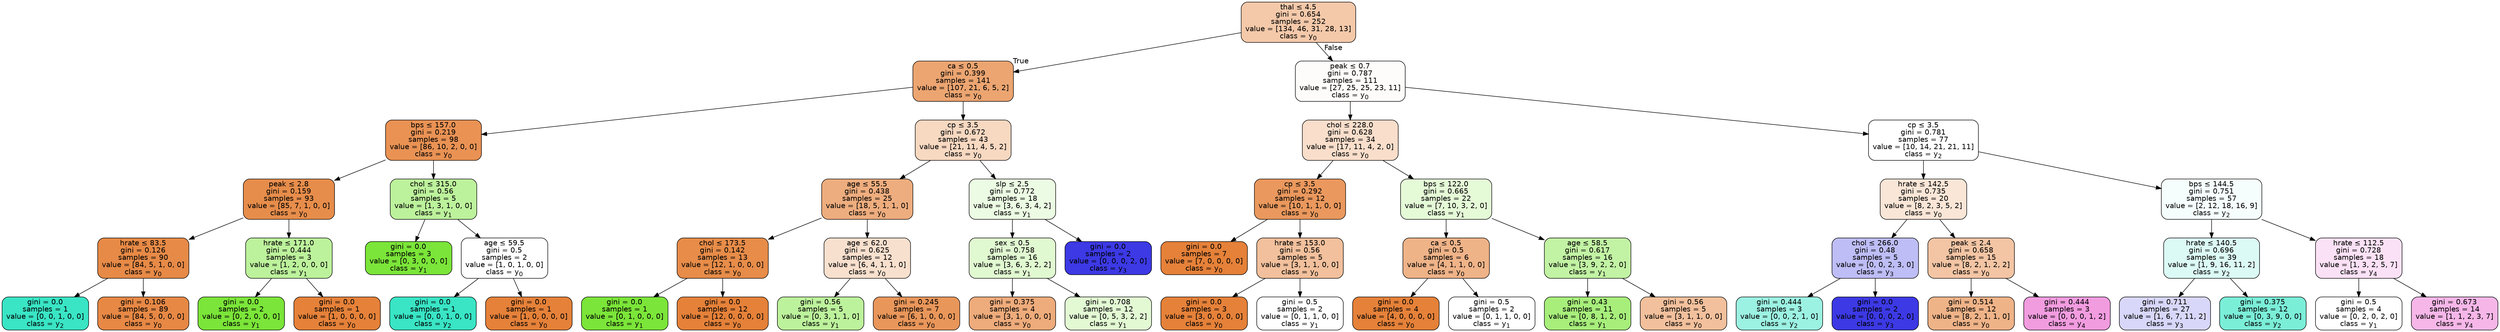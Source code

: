 digraph Tree {
node [shape=box, style="filled, rounded", color="black", fontname="helvetica"] ;
edge [fontname="helvetica"] ;
0 [label=<thal &le; 4.5<br/>gini = 0.654<br/>samples = 252<br/>value = [134, 46, 31, 28, 13]<br/>class = y<SUB>0</SUB>>, fillcolor="#f4c9aa"] ;
1 [label=<ca &le; 0.5<br/>gini = 0.399<br/>samples = 141<br/>value = [107, 21, 6, 5, 2]<br/>class = y<SUB>0</SUB>>, fillcolor="#eca571"] ;
0 -> 1 [labeldistance=2.5, labelangle=45, headlabel="True"] ;
2 [label=<bps &le; 157.0<br/>gini = 0.219<br/>samples = 98<br/>value = [86, 10, 2, 0, 0]<br/>class = y<SUB>0</SUB>>, fillcolor="#e99254"] ;
1 -> 2 ;
3 [label=<peak &le; 2.8<br/>gini = 0.159<br/>samples = 93<br/>value = [85, 7, 1, 0, 0]<br/>class = y<SUB>0</SUB>>, fillcolor="#e78d4b"] ;
2 -> 3 ;
4 [label=<hrate &le; 83.5<br/>gini = 0.126<br/>samples = 90<br/>value = [84, 5, 1, 0, 0]<br/>class = y<SUB>0</SUB>>, fillcolor="#e78a47"] ;
3 -> 4 ;
5 [label=<gini = 0.0<br/>samples = 1<br/>value = [0, 0, 1, 0, 0]<br/>class = y<SUB>2</SUB>>, fillcolor="#39e5c5"] ;
4 -> 5 ;
6 [label=<gini = 0.106<br/>samples = 89<br/>value = [84, 5, 0, 0, 0]<br/>class = y<SUB>0</SUB>>, fillcolor="#e78845"] ;
4 -> 6 ;
7 [label=<hrate &le; 171.0<br/>gini = 0.444<br/>samples = 3<br/>value = [1, 2, 0, 0, 0]<br/>class = y<SUB>1</SUB>>, fillcolor="#bdf29c"] ;
3 -> 7 ;
8 [label=<gini = 0.0<br/>samples = 2<br/>value = [0, 2, 0, 0, 0]<br/>class = y<SUB>1</SUB>>, fillcolor="#7be539"] ;
7 -> 8 ;
9 [label=<gini = 0.0<br/>samples = 1<br/>value = [1, 0, 0, 0, 0]<br/>class = y<SUB>0</SUB>>, fillcolor="#e58139"] ;
7 -> 9 ;
10 [label=<chol &le; 315.0<br/>gini = 0.56<br/>samples = 5<br/>value = [1, 3, 1, 0, 0]<br/>class = y<SUB>1</SUB>>, fillcolor="#bdf29c"] ;
2 -> 10 ;
11 [label=<gini = 0.0<br/>samples = 3<br/>value = [0, 3, 0, 0, 0]<br/>class = y<SUB>1</SUB>>, fillcolor="#7be539"] ;
10 -> 11 ;
12 [label=<age &le; 59.5<br/>gini = 0.5<br/>samples = 2<br/>value = [1, 0, 1, 0, 0]<br/>class = y<SUB>0</SUB>>, fillcolor="#ffffff"] ;
10 -> 12 ;
13 [label=<gini = 0.0<br/>samples = 1<br/>value = [0, 0, 1, 0, 0]<br/>class = y<SUB>2</SUB>>, fillcolor="#39e5c5"] ;
12 -> 13 ;
14 [label=<gini = 0.0<br/>samples = 1<br/>value = [1, 0, 0, 0, 0]<br/>class = y<SUB>0</SUB>>, fillcolor="#e58139"] ;
12 -> 14 ;
15 [label=<cp &le; 3.5<br/>gini = 0.672<br/>samples = 43<br/>value = [21, 11, 4, 5, 2]<br/>class = y<SUB>0</SUB>>, fillcolor="#f7d8c1"] ;
1 -> 15 ;
16 [label=<age &le; 55.5<br/>gini = 0.438<br/>samples = 25<br/>value = [18, 5, 1, 1, 0]<br/>class = y<SUB>0</SUB>>, fillcolor="#eead7e"] ;
15 -> 16 ;
17 [label=<chol &le; 173.5<br/>gini = 0.142<br/>samples = 13<br/>value = [12, 1, 0, 0, 0]<br/>class = y<SUB>0</SUB>>, fillcolor="#e78c49"] ;
16 -> 17 ;
18 [label=<gini = 0.0<br/>samples = 1<br/>value = [0, 1, 0, 0, 0]<br/>class = y<SUB>1</SUB>>, fillcolor="#7be539"] ;
17 -> 18 ;
19 [label=<gini = 0.0<br/>samples = 12<br/>value = [12, 0, 0, 0, 0]<br/>class = y<SUB>0</SUB>>, fillcolor="#e58139"] ;
17 -> 19 ;
20 [label=<age &le; 62.0<br/>gini = 0.625<br/>samples = 12<br/>value = [6, 4, 1, 1, 0]<br/>class = y<SUB>0</SUB>>, fillcolor="#f8e0ce"] ;
16 -> 20 ;
21 [label=<gini = 0.56<br/>samples = 5<br/>value = [0, 3, 1, 1, 0]<br/>class = y<SUB>1</SUB>>, fillcolor="#bdf29c"] ;
20 -> 21 ;
22 [label=<gini = 0.245<br/>samples = 7<br/>value = [6, 1, 0, 0, 0]<br/>class = y<SUB>0</SUB>>, fillcolor="#e9965a"] ;
20 -> 22 ;
23 [label=<slp &le; 2.5<br/>gini = 0.772<br/>samples = 18<br/>value = [3, 6, 3, 4, 2]<br/>class = y<SUB>1</SUB>>, fillcolor="#ecfbe3"] ;
15 -> 23 ;
24 [label=<sex &le; 0.5<br/>gini = 0.758<br/>samples = 16<br/>value = [3, 6, 3, 2, 2]<br/>class = y<SUB>1</SUB>>, fillcolor="#e1f9d1"] ;
23 -> 24 ;
25 [label=<gini = 0.375<br/>samples = 4<br/>value = [3, 1, 0, 0, 0]<br/>class = y<SUB>0</SUB>>, fillcolor="#eeab7b"] ;
24 -> 25 ;
26 [label=<gini = 0.708<br/>samples = 12<br/>value = [0, 5, 3, 2, 2]<br/>class = y<SUB>1</SUB>>, fillcolor="#e2f9d3"] ;
24 -> 26 ;
27 [label=<gini = 0.0<br/>samples = 2<br/>value = [0, 0, 0, 2, 0]<br/>class = y<SUB>3</SUB>>, fillcolor="#3c39e5"] ;
23 -> 27 ;
28 [label=<peak &le; 0.7<br/>gini = 0.787<br/>samples = 111<br/>value = [27, 25, 25, 23, 11]<br/>class = y<SUB>0</SUB>>, fillcolor="#fefcfa"] ;
0 -> 28 [labeldistance=2.5, labelangle=-45, headlabel="False"] ;
29 [label=<chol &le; 228.0<br/>gini = 0.628<br/>samples = 34<br/>value = [17, 11, 4, 2, 0]<br/>class = y<SUB>0</SUB>>, fillcolor="#f8decb"] ;
28 -> 29 ;
30 [label=<cp &le; 3.5<br/>gini = 0.292<br/>samples = 12<br/>value = [10, 1, 1, 0, 0]<br/>class = y<SUB>0</SUB>>, fillcolor="#ea985d"] ;
29 -> 30 ;
31 [label=<gini = 0.0<br/>samples = 7<br/>value = [7, 0, 0, 0, 0]<br/>class = y<SUB>0</SUB>>, fillcolor="#e58139"] ;
30 -> 31 ;
32 [label=<hrate &le; 153.0<br/>gini = 0.56<br/>samples = 5<br/>value = [3, 1, 1, 0, 0]<br/>class = y<SUB>0</SUB>>, fillcolor="#f2c09c"] ;
30 -> 32 ;
33 [label=<gini = 0.0<br/>samples = 3<br/>value = [3, 0, 0, 0, 0]<br/>class = y<SUB>0</SUB>>, fillcolor="#e58139"] ;
32 -> 33 ;
34 [label=<gini = 0.5<br/>samples = 2<br/>value = [0, 1, 1, 0, 0]<br/>class = y<SUB>1</SUB>>, fillcolor="#ffffff"] ;
32 -> 34 ;
35 [label=<bps &le; 122.0<br/>gini = 0.665<br/>samples = 22<br/>value = [7, 10, 3, 2, 0]<br/>class = y<SUB>1</SUB>>, fillcolor="#e5fad7"] ;
29 -> 35 ;
36 [label=<ca &le; 0.5<br/>gini = 0.5<br/>samples = 6<br/>value = [4, 1, 1, 0, 0]<br/>class = y<SUB>0</SUB>>, fillcolor="#efb388"] ;
35 -> 36 ;
37 [label=<gini = 0.0<br/>samples = 4<br/>value = [4, 0, 0, 0, 0]<br/>class = y<SUB>0</SUB>>, fillcolor="#e58139"] ;
36 -> 37 ;
38 [label=<gini = 0.5<br/>samples = 2<br/>value = [0, 1, 1, 0, 0]<br/>class = y<SUB>1</SUB>>, fillcolor="#ffffff"] ;
36 -> 38 ;
39 [label=<age &le; 58.5<br/>gini = 0.617<br/>samples = 16<br/>value = [3, 9, 2, 2, 0]<br/>class = y<SUB>1</SUB>>, fillcolor="#c2f3a4"] ;
35 -> 39 ;
40 [label=<gini = 0.43<br/>samples = 11<br/>value = [0, 8, 1, 2, 0]<br/>class = y<SUB>1</SUB>>, fillcolor="#a7ee7b"] ;
39 -> 40 ;
41 [label=<gini = 0.56<br/>samples = 5<br/>value = [3, 1, 1, 0, 0]<br/>class = y<SUB>0</SUB>>, fillcolor="#f2c09c"] ;
39 -> 41 ;
42 [label=<cp &le; 3.5<br/>gini = 0.781<br/>samples = 77<br/>value = [10, 14, 21, 21, 11]<br/>class = y<SUB>2</SUB>>, fillcolor="#ffffff"] ;
28 -> 42 ;
43 [label=<hrate &le; 142.5<br/>gini = 0.735<br/>samples = 20<br/>value = [8, 2, 3, 5, 2]<br/>class = y<SUB>0</SUB>>, fillcolor="#fae6d7"] ;
42 -> 43 ;
44 [label=<chol &le; 266.0<br/>gini = 0.48<br/>samples = 5<br/>value = [0, 0, 2, 3, 0]<br/>class = y<SUB>3</SUB>>, fillcolor="#bebdf6"] ;
43 -> 44 ;
45 [label=<gini = 0.444<br/>samples = 3<br/>value = [0, 0, 2, 1, 0]<br/>class = y<SUB>2</SUB>>, fillcolor="#9cf2e2"] ;
44 -> 45 ;
46 [label=<gini = 0.0<br/>samples = 2<br/>value = [0, 0, 0, 2, 0]<br/>class = y<SUB>3</SUB>>, fillcolor="#3c39e5"] ;
44 -> 46 ;
47 [label=<peak &le; 2.4<br/>gini = 0.658<br/>samples = 15<br/>value = [8, 2, 1, 2, 2]<br/>class = y<SUB>0</SUB>>, fillcolor="#f3c5a4"] ;
43 -> 47 ;
48 [label=<gini = 0.514<br/>samples = 12<br/>value = [8, 2, 1, 1, 0]<br/>class = y<SUB>0</SUB>>, fillcolor="#efb388"] ;
47 -> 48 ;
49 [label=<gini = 0.444<br/>samples = 3<br/>value = [0, 0, 0, 1, 2]<br/>class = y<SUB>4</SUB>>, fillcolor="#f29ce0"] ;
47 -> 49 ;
50 [label=<bps &le; 144.5<br/>gini = 0.751<br/>samples = 57<br/>value = [2, 12, 18, 16, 9]<br/>class = y<SUB>2</SUB>>, fillcolor="#f5fefc"] ;
42 -> 50 ;
51 [label=<hrate &le; 140.5<br/>gini = 0.696<br/>samples = 39<br/>value = [1, 9, 16, 11, 2]<br/>class = y<SUB>2</SUB>>, fillcolor="#dcfaf5"] ;
50 -> 51 ;
52 [label=<gini = 0.711<br/>samples = 27<br/>value = [1, 6, 7, 11, 2]<br/>class = y<SUB>3</SUB>>, fillcolor="#d8d7fa"] ;
51 -> 52 ;
53 [label=<gini = 0.375<br/>samples = 12<br/>value = [0, 3, 9, 0, 0]<br/>class = y<SUB>2</SUB>>, fillcolor="#7beed8"] ;
51 -> 53 ;
54 [label=<hrate &le; 112.5<br/>gini = 0.728<br/>samples = 18<br/>value = [1, 3, 2, 5, 7]<br/>class = y<SUB>4</SUB>>, fillcolor="#fbe1f5"] ;
50 -> 54 ;
55 [label=<gini = 0.5<br/>samples = 4<br/>value = [0, 2, 0, 2, 0]<br/>class = y<SUB>1</SUB>>, fillcolor="#ffffff"] ;
54 -> 55 ;
56 [label=<gini = 0.673<br/>samples = 14<br/>value = [1, 1, 2, 3, 7]<br/>class = y<SUB>4</SUB>>, fillcolor="#f6b7e8"] ;
54 -> 56 ;
}
